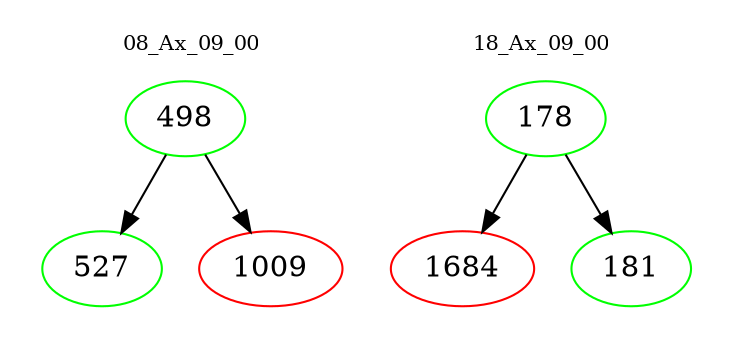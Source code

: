 digraph{
subgraph cluster_0 {
color = white
label = "08_Ax_09_00";
fontsize=10;
T0_498 [label="498", color="green"]
T0_498 -> T0_527 [color="black"]
T0_527 [label="527", color="green"]
T0_498 -> T0_1009 [color="black"]
T0_1009 [label="1009", color="red"]
}
subgraph cluster_1 {
color = white
label = "18_Ax_09_00";
fontsize=10;
T1_178 [label="178", color="green"]
T1_178 -> T1_1684 [color="black"]
T1_1684 [label="1684", color="red"]
T1_178 -> T1_181 [color="black"]
T1_181 [label="181", color="green"]
}
}
